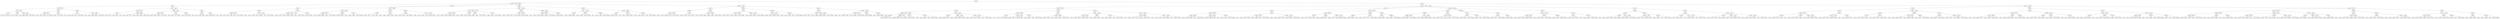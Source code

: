 digraph {
subgraph cluster_6 {
2616
2576
}
subgraph cluster_7 {
5504
}
subgraph cluster_5 {
2767
}
2767->2576
2767->5504
subgraph cluster_9 {
7605
7551
}
subgraph cluster_10 {
9705
9270
}
subgraph cluster_8 {
8919
}
8919->7551
8919->9270
subgraph cluster_12 {
12945
}
subgraph cluster_13 {
15690
15265
}
subgraph cluster_14 {
19157
}
subgraph cluster_11 {
13468
17472
}
17472->15265
17472->19157
13468->12945
13468->15265
subgraph cluster_4 {
6671
11063
}
11063->8919
11063->13468
6671->2767
6671->8919
subgraph cluster_17 {
20521
20221
}
subgraph cluster_18 {
23216
22235
}
subgraph cluster_19 {
24626
}
subgraph cluster_16 {
20898
23278
}
23278->22235
23278->24626
20898->20221
20898->22235
subgraph cluster_21 {
25171
25124
}
subgraph cluster_22 {
27806
27692
26796
}
subgraph cluster_20 {
26363
}
26363->25124
26363->26796
subgraph cluster_15 {
24877
}
24877->20898
24877->26363
subgraph cluster_25 {
32850
32325
29818
}
subgraph cluster_26 {
34694
33884
33159
}
subgraph cluster_24 {
33127
}
33127->29818
33127->33159
subgraph cluster_28 {
36697
}
subgraph cluster_29 {
38442
38048
}
subgraph cluster_30 {
40743
}
subgraph cluster_27 {
37516
38918
}
38918->38048
38918->40743
37516->36697
37516->38048
subgraph cluster_23 {
34696
}
34696->33127
34696->37516
subgraph cluster_3 {
19589
28731
}
28731->24877
28731->34696
19589->6671
19589->24877
subgraph cluster_34 {
45619
43200
42716
}
subgraph cluster_35 {
49993
49924
47884
}
subgraph cluster_33 {
46017
}
46017->42716
46017->47884
subgraph cluster_37 {
60638
59737
55541
}
subgraph cluster_38 {
61356
}
subgraph cluster_36 {
60830
}
60830->55541
60830->61356
subgraph cluster_40 {
65294
63656
}
subgraph cluster_41 {
67128
}
subgraph cluster_39 {
65946
}
65946->63656
65946->67128
subgraph cluster_32 {
52601
61570
}
61570->60830
61570->65946
52601->46017
52601->60830
subgraph cluster_44 {
68983
68929
}
subgraph cluster_45 {
71305
70375
}
subgraph cluster_46 {
74504
74132
}
subgraph cluster_43 {
69948
72610
}
72610->70375
72610->74132
69948->68929
69948->70375
subgraph cluster_48 {
77292
76210
}
subgraph cluster_49 {
78706
78299
}
subgraph cluster_47 {
78123
}
78123->76210
78123->78299
subgraph cluster_51 {
79101
}
subgraph cluster_52 {
83379
83262
80281
}
subgraph cluster_50 {
80126
}
80126->79101
80126->80281
subgraph cluster_42 {
75330
79085
}
79085->78123
79085->80126
75330->69948
75330->78123
subgraph cluster_55 {
84961
}
subgraph cluster_56 {
88359
88091
}
subgraph cluster_54 {
86025
}
86025->84961
86025->88091
subgraph cluster_58 {
90390
}
subgraph cluster_59 {
95051
92258
92241
}
subgraph cluster_57 {
92145
}
92145->90390
92145->92241
subgraph cluster_53 {
89641
}
89641->86025
89641->92145
subgraph cluster_31 {
67918
83404
}
83404->75330
83404->89641
67918->52601
67918->75330
subgraph cluster_2 {
40987
}
40987->19589
40987->67918
subgraph cluster_64 {
97779
97644
}
subgraph cluster_65 {
99717
99551
99431
}
subgraph cluster_66 {
102700
102257
101902
}
subgraph cluster_63 {
98084
100958
}
100958->99431
100958->101902
98084->97644
98084->99431
subgraph cluster_68 {
106701
106376
}
subgraph cluster_69 {
111662
111568
108583
}
subgraph cluster_70 {
115132
113065
}
subgraph cluster_67 {
107565
112619
}
112619->108583
112619->113065
107565->106376
107565->108583
subgraph cluster_62 {
105536
}
105536->98084
105536->107565
subgraph cluster_73 {
115880
115613
}
subgraph cluster_74 {
118055
}
subgraph cluster_75 {
121128
119655
118976
}
subgraph cluster_76 {
122110
}
subgraph cluster_72 {
116258
118521
121225
}
121225->118976
121225->122110
118521->118055
118521->118976
116258->115613
116258->118055
subgraph cluster_78 {
126854
}
subgraph cluster_79 {
128127
128022
}
subgraph cluster_77 {
127915
}
127915->126854
127915->128022
subgraph cluster_71 {
124007
}
124007->116258
124007->127915
subgraph cluster_61 {
115544
}
115544->105536
115544->124007
subgraph cluster_83 {
129385
}
subgraph cluster_84 {
132176
130504
130063
}
subgraph cluster_85 {
133824
}
subgraph cluster_82 {
129938
132779
}
132779->130063
132779->133824
129938->129385
129938->130063
subgraph cluster_87 {
135303
}
subgraph cluster_88 {
139373
138412
135988
}
subgraph cluster_86 {
135593
}
135593->135303
135593->135988
subgraph cluster_90 {
140854
139789
}
subgraph cluster_91 {
142556
}
subgraph cluster_89 {
141277
}
141277->139789
141277->142556
subgraph cluster_81 {
133897
139736
}
139736->135593
139736->141277
133897->129938
133897->135593
subgraph cluster_94 {
147505
146775
145304
}
subgraph cluster_95 {
152616
150293
148578
}
subgraph cluster_93 {
147688
}
147688->145304
147688->148578
subgraph cluster_97 {
160595
}
subgraph cluster_98 {
163382
162939
}
subgraph cluster_96 {
161614
}
161614->160595
161614->162939
subgraph cluster_92 {
160434
}
160434->147688
160434->161614
subgraph cluster_101 {
165370
164390
164340
}
subgraph cluster_102 {
169077
168580
166945
}
subgraph cluster_100 {
166690
}
166690->164340
166690->166945
subgraph cluster_104 {
171551
170795
}
subgraph cluster_105 {
172586
}
subgraph cluster_106 {
175217
174912
}
subgraph cluster_103 {
172142
173334
}
173334->172586
173334->174912
172142->170795
172142->172586
subgraph cluster_99 {
169467
}
169467->166690
169467->172142
subgraph cluster_80 {
142667
163485
}
163485->160434
163485->169467
142667->133897
142667->160434
subgraph cluster_60 {
128394
}
128394->115544
128394->142667
subgraph cluster_111 {
178296
177853
}
subgraph cluster_112 {
180590
}
subgraph cluster_113 {
181709
180848
}
subgraph cluster_110 {
180225
180798
}
180798->180590
180798->180848
180225->177853
180225->180590
subgraph cluster_115 {
184021
182868
}
subgraph cluster_116 {
184935
}
subgraph cluster_114 {
184118
}
184118->182868
184118->184935
subgraph cluster_118 {
186117
186057
185966
}
subgraph cluster_119 {
190599
187392
}
subgraph cluster_117 {
186323
}
186323->185966
186323->187392
subgraph cluster_121 {
194976
193434
}
subgraph cluster_122 {
195592
195281
}
subgraph cluster_120 {
195170
}
195170->193434
195170->195281
subgraph cluster_109 {
181792
185454
192770
}
192770->186323
192770->195170
185454->184118
185454->186323
181792->180225
181792->184118
subgraph cluster_125 {
197670
197235
196931
}
subgraph cluster_126 {
199405
}
subgraph cluster_124 {
198007
}
198007->196931
198007->199405
subgraph cluster_128 {
199705
}
subgraph cluster_129 {
203603
202526
202083
}
subgraph cluster_127 {
200184
}
200184->199705
200184->202083
subgraph cluster_123 {
199433
}
199433->198007
199433->200184
subgraph cluster_132 {
204021
}
subgraph cluster_133 {
208329
}
subgraph cluster_131 {
206979
}
206979->204021
206979->208329
subgraph cluster_135 {
214421
209829
}
subgraph cluster_136 {
219778
}
subgraph cluster_134 {
219571
}
219571->209829
219571->219778
subgraph cluster_138 {
222555
}
subgraph cluster_139 {
226628
224710
}
subgraph cluster_137 {
223970
}
223970->222555
223970->224710
subgraph cluster_130 {
209544
220932
}
220932->219571
220932->223970
209544->206979
209544->219571
subgraph cluster_108 {
196337
203879
}
203879->199433
203879->209544
196337->181792
196337->199433
subgraph cluster_143 {
229893
}
subgraph cluster_144 {
231657
230906
}
subgraph cluster_142 {
230375
}
230375->229893
230375->230906
subgraph cluster_146 {
233182
232395
}
subgraph cluster_147 {
237680
235277
234926
}
subgraph cluster_145 {
234429
}
234429->232395
234429->234926
subgraph cluster_149 {
242157
239239
}
subgraph cluster_150 {
242983
}
subgraph cluster_148 {
242663
}
242663->239239
242663->242983
subgraph cluster_141 {
231776
237795
}
237795->234429
237795->242663
231776->230375
231776->234429
subgraph cluster_153 {
243292
}
subgraph cluster_154 {
248315
244748
244531
}
subgraph cluster_152 {
243851
}
243851->243292
243851->244531
subgraph cluster_156 {
252857
}
subgraph cluster_157 {
255203
254328
253724
}
subgraph cluster_155 {
253440
}
253440->252857
253440->253724
subgraph cluster_159 {
258493
257913
257354
}
subgraph cluster_160 {
265789
264508
262193
}
subgraph cluster_158 {
261459
}
261459->257354
261459->262193
subgraph cluster_151 {
248877
256625
}
256625->253440
256625->261459
248877->243851
248877->253440
subgraph cluster_140 {
243291
}
243291->231776
243291->248877
subgraph cluster_107 {
228972
}
228972->196337
228972->243291
subgraph cluster_165 {
269818
}
subgraph cluster_166 {
275585
271147
}
subgraph cluster_167 {
276439
275740
}
subgraph cluster_164 {
269907
275642
}
275642->271147
275642->275740
269907->269818
269907->271147
subgraph cluster_169 {
277022
276681
}
subgraph cluster_170 {
279001
277801
}
subgraph cluster_168 {
277528
}
277528->276681
277528->277801
subgraph cluster_163 {
276506
}
276506->269907
276506->277528
subgraph cluster_173 {
283393
281507
}
subgraph cluster_174 {
284039
}
subgraph cluster_172 {
283764
}
283764->281507
283764->284039
subgraph cluster_176 {
286268
285564
}
subgraph cluster_177 {
287760
}
subgraph cluster_175 {
287003
}
287003->285564
287003->287760
subgraph cluster_171 {
284522
}
284522->283764
284522->287003
subgraph cluster_162 {
279861
}
279861->276506
279861->284522
subgraph cluster_181 {
292352
291350
289110
}
subgraph cluster_182 {
295460
294473
}
subgraph cluster_183 {
298511
298095
}
subgraph cluster_180 {
293447
296838
}
296838->294473
296838->298095
293447->289110
293447->294473
subgraph cluster_185 {
300180
}
subgraph cluster_186 {
302283
301196
}
subgraph cluster_187 {
305662
}
subgraph cluster_184 {
300199
303728
}
303728->301196
303728->305662
300199->300180
300199->301196
subgraph cluster_179 {
300074
}
300074->293447
300074->300199
subgraph cluster_190 {
310880
308284
}
subgraph cluster_191 {
313656
}
subgraph cluster_192 {
315310
315250
315223
}
subgraph cluster_189 {
312626
314505
}
314505->313656
314505->315223
312626->308284
312626->313656
subgraph cluster_194 {
317598
316921
316340
}
subgraph cluster_195 {
318569
}
subgraph cluster_193 {
318523
}
318523->316340
318523->318569
subgraph cluster_188 {
315339
}
315339->312626
315339->318523
subgraph cluster_178 {
305718
}
305718->300074
305718->315339
subgraph cluster_199 {
323312
322195
321427
}
subgraph cluster_200 {
325913
}
subgraph cluster_198 {
324496
}
324496->321427
324496->325913
subgraph cluster_202 {
326586
}
subgraph cluster_203 {
331471
330023
}
subgraph cluster_204 {
335077
334596
332036
}
subgraph cluster_201 {
329174
331553
}
331553->330023
331553->332036
329174->326586
329174->330023
subgraph cluster_197 {
326131
}
326131->324496
326131->329174
subgraph cluster_207 {
337043
336872
336388
}
subgraph cluster_208 {
340253
339182
}
subgraph cluster_209 {
342390
}
subgraph cluster_206 {
338933
341661
}
341661->339182
341661->342390
338933->336388
338933->339182
subgraph cluster_211 {
343128
}
subgraph cluster_212 {
356244
349360
}
subgraph cluster_210 {
344596
}
344596->343128
344596->349360
subgraph cluster_214 {
358876
}
subgraph cluster_215 {
360811
360802
}
subgraph cluster_213 {
360123
}
360123->358876
360123->360802
subgraph cluster_205 {
342954
356533
}
356533->344596
356533->360123
342954->338933
342954->344596
subgraph cluster_196 {
335412
}
335412->326131
335412->342954
subgraph cluster_161 {
288821
319497
}
319497->305718
319497->335412
288821->279861
288821->305718
subgraph cluster_1 {
97629
177816
269766
}
269766->228972
269766->288821
177816->128394
177816->228972
97629->40987
97629->128394
subgraph cluster_222 {
361448
}
subgraph cluster_223 {
363711
363607
}
subgraph cluster_221 {
362356
}
362356->361448
362356->363607
subgraph cluster_225 {
369041
}
subgraph cluster_226 {
371313
369709
}
subgraph cluster_227 {
373882
}
subgraph cluster_224 {
369429
372814
}
372814->369709
372814->373882
369429->369041
369429->369709
subgraph cluster_229 {
377087
}
subgraph cluster_230 {
380371
379983
378301
}
subgraph cluster_228 {
377735
}
377735->377087
377735->378301
subgraph cluster_232 {
387922
386907
382493
}
subgraph cluster_233 {
390553
390433
}
subgraph cluster_231 {
389099
}
389099->382493
389099->390433
subgraph cluster_220 {
364853
374161
381592
}
381592->377735
381592->389099
374161->369429
374161->377735
364853->362356
364853->369429
subgraph cluster_236 {
393456
}
subgraph cluster_237 {
398256
397913
}
subgraph cluster_235 {
395669
}
395669->393456
395669->397913
subgraph cluster_239 {
398811
}
subgraph cluster_240 {
403317
}
subgraph cluster_241 {
408206
405102
}
subgraph cluster_238 {
399559
403448
}
403448->403317
403448->405102
399559->398811
399559->403317
subgraph cluster_243 {
411530
410854
}
subgraph cluster_244 {
414165
412563
412549
}
subgraph cluster_245 {
417823
417100
416217
}
subgraph cluster_242 {
412200
415405
}
415405->412549
415405->416217
412200->410854
412200->412549
subgraph cluster_234 {
398426
408259
}
408259->399559
408259->412200
398426->395669
398426->399559
subgraph cluster_219 {
391523
}
391523->364853
391523->398426
subgraph cluster_249 {
417872
}
subgraph cluster_250 {
420259
}
subgraph cluster_248 {
418170
}
418170->417872
418170->420259
subgraph cluster_252 {
422448
421966
}
subgraph cluster_253 {
422919
}
subgraph cluster_254 {
424105
423566
}
subgraph cluster_251 {
422719
423008
}
423008->422919
423008->423566
422719->421966
422719->422919
subgraph cluster_256 {
427817
426582
425619
}
subgraph cluster_257 {
430428
}
subgraph cluster_255 {
429497
}
429497->425619
429497->430428
subgraph cluster_247 {
420824
424208
}
424208->422719
424208->429497
420824->418170
420824->422719
subgraph cluster_260 {
433324
431987
431458
}
subgraph cluster_261 {
434199
}
subgraph cluster_259 {
433879
}
433879->431458
433879->434199
subgraph cluster_263 {
439196
436555
}
subgraph cluster_264 {
447631
441101
}
subgraph cluster_262 {
441056
}
441056->436555
441056->441101
subgraph cluster_258 {
434680
}
434680->433879
434680->441056
subgraph cluster_246 {
431287
}
431287->420824
431287->434680
subgraph cluster_268 {
451905
449546
}
subgraph cluster_269 {
453442
}
subgraph cluster_270 {
457032
456415
}
subgraph cluster_267 {
452597
455791
}
455791->453442
455791->456415
452597->449546
452597->453442
subgraph cluster_272 {
460966
}
subgraph cluster_273 {
463407
462314
462147
}
subgraph cluster_271 {
461598
}
461598->460966
461598->462147
subgraph cluster_275 {
467102
466614
465916
}
subgraph cluster_276 {
470655
468371
467633
}
subgraph cluster_274 {
467605
}
467605->465916
467605->467633
subgraph cluster_266 {
458932
463999
}
463999->461598
463999->467605
458932->452597
458932->461598
subgraph cluster_279 {
472157
471540
}
subgraph cluster_280 {
473881
}
subgraph cluster_278 {
472230
}
472230->471540
472230->473881
subgraph cluster_282 {
475232
}
subgraph cluster_283 {
478125
477861
477153
}
subgraph cluster_281 {
475426
}
475426->475232
475426->477153
subgraph cluster_285 {
479457
479440
}
subgraph cluster_286 {
484981
484575
483316
}
subgraph cluster_287 {
487096
486509
}
subgraph cluster_284 {
480247
485489
}
485489->483316
485489->486509
480247->479440
480247->483316
subgraph cluster_277 {
475072
478760
}
478760->475426
478760->480247
475072->472230
475072->475426
subgraph cluster_265 {
471046
}
471046->458932
471046->475072
subgraph cluster_218 {
417862
447818
}
447818->431287
447818->471046
417862->391523
417862->431287
subgraph cluster_292 {
490440
}
subgraph cluster_293 {
492263
492081
491688
}
subgraph cluster_294 {
493004
}
subgraph cluster_291 {
491459
492613
}
492613->491688
492613->493004
491459->490440
491459->491688
subgraph cluster_296 {
494740
}
subgraph cluster_297 {
498936
}
subgraph cluster_298 {
505952
505317
501089
}
subgraph cluster_295 {
497294
500949
}
500949->498936
500949->501089
497294->494740
497294->498936
subgraph cluster_300 {
508199
507408
}
subgraph cluster_301 {
516406
516037
515965
}
subgraph cluster_299 {
509035
}
509035->507408
509035->515965
subgraph cluster_290 {
493335
506683
}
506683->497294
506683->509035
493335->491459
493335->497294
subgraph cluster_304 {
523805
520753
519166
}
subgraph cluster_305 {
530261
530208
529566
}
subgraph cluster_306 {
531990
531886
531828
}
subgraph cluster_303 {
529522
530317
}
530317->529566
530317->531828
529522->519166
529522->529566
subgraph cluster_308 {
537950
537229
535955
}
subgraph cluster_309 {
541106
540888
}
subgraph cluster_310 {
542938
542248
}
subgraph cluster_307 {
540654
542090
}
542090->540888
542090->542248
540654->535955
540654->540888
subgraph cluster_302 {
532565
}
532565->529522
532565->540654
subgraph cluster_289 {
519008
}
519008->493335
519008->532565
subgraph cluster_314 {
544938
544517
}
subgraph cluster_315 {
550950
547272
}
subgraph cluster_313 {
545916
}
545916->544517
545916->547272
subgraph cluster_317 {
553152
}
subgraph cluster_318 {
555298
554444
}
subgraph cluster_316 {
553306
}
553306->553152
553306->554444
subgraph cluster_320 {
558468
556737
}
subgraph cluster_321 {
561206
}
subgraph cluster_322 {
562756
}
subgraph cluster_319 {
558902
561526
}
561526->561206
561526->562756
558902->556737
558902->561206
subgraph cluster_312 {
553102
555976
}
555976->553306
555976->558902
553102->545916
553102->553306
subgraph cluster_325 {
566353
}
subgraph cluster_326 {
567691
567368
567133
}
subgraph cluster_324 {
566588
}
566588->566353
566588->567133
subgraph cluster_328 {
574408
574122
573507
}
subgraph cluster_329 {
578153
}
subgraph cluster_327 {
576127
}
576127->573507
576127->578153
subgraph cluster_323 {
567768
}
567768->566588
567768->576127
subgraph cluster_332 {
582973
}
subgraph cluster_333 {
586951
586081
}
subgraph cluster_331 {
585238
}
585238->582973
585238->586081
subgraph cluster_335 {
587891
587503
}
subgraph cluster_336 {
591236
}
subgraph cluster_334 {
589502
}
589502->587503
589502->591236
subgraph cluster_330 {
587146
}
587146->585238
587146->589502
subgraph cluster_311 {
565745
581016
}
581016->567768
581016->587146
565745->553102
565745->567768
subgraph cluster_288 {
543701
}
543701->519008
543701->565745
subgraph cluster_341 {
592798
}
subgraph cluster_342 {
597173
594698
}
subgraph cluster_343 {
598992
}
subgraph cluster_340 {
592895
597871
}
597871->594698
597871->598992
592895->592798
592895->594698
subgraph cluster_345 {
601698
601211
}
subgraph cluster_346 {
603461
}
subgraph cluster_347 {
607602
606689
}
subgraph cluster_344 {
601722
604383
}
604383->603461
604383->606689
601722->601211
601722->603461
subgraph cluster_339 {
599888
}
599888->592895
599888->601722
subgraph cluster_350 {
610137
610076
}
subgraph cluster_351 {
611173
}
subgraph cluster_349 {
610794
}
610794->610076
610794->611173
subgraph cluster_353 {
612067
611694
}
subgraph cluster_354 {
615819
}
subgraph cluster_352 {
612716
}
612716->611694
612716->615819
subgraph cluster_348 {
611207
}
611207->610794
611207->612716
subgraph cluster_338 {
609355
}
609355->599888
609355->611207
subgraph cluster_358 {
620411
619384
616059
}
subgraph cluster_359 {
622630
}
subgraph cluster_357 {
621000
}
621000->616059
621000->622630
subgraph cluster_361 {
629361
629109
626677
}
subgraph cluster_362 {
631866
}
subgraph cluster_360 {
629827
}
629827->626677
629827->631866
subgraph cluster_356 {
622903
}
622903->621000
622903->629827
subgraph cluster_365 {
637495
634011
632930
}
subgraph cluster_366 {
640758
}
subgraph cluster_364 {
640090
}
640090->632930
640090->640758
subgraph cluster_368 {
644360
}
subgraph cluster_369 {
646812
646662
}
subgraph cluster_367 {
645728
}
645728->644360
645728->646662
subgraph cluster_363 {
644165
}
644165->640090
644165->645728
subgraph cluster_355 {
632447
}
632447->622903
632447->644165
subgraph cluster_373 {
648998
648584
}
subgraph cluster_374 {
650483
}
subgraph cluster_375 {
656831
655033
}
subgraph cluster_372 {
649734
651872
}
651872->650483
651872->655033
649734->648584
649734->650483
subgraph cluster_377 {
660723
660697
657539
}
subgraph cluster_378 {
662993
661628
}
subgraph cluster_376 {
661504
}
661504->657539
661504->661628
subgraph cluster_380 {
668254
667262
}
subgraph cluster_381 {
669079
}
subgraph cluster_379 {
668309
}
668309->667262
668309->669079
subgraph cluster_371 {
657118
666586
}
666586->661504
666586->668309
657118->649734
657118->661504
subgraph cluster_384 {
674041
673154
}
subgraph cluster_385 {
675351
675208
675178
}
subgraph cluster_383 {
674476
}
674476->673154
674476->675178
subgraph cluster_387 {
679388
678370
}
subgraph cluster_388 {
680958
680512
680280
}
subgraph cluster_386 {
680213
}
680213->678370
680213->680280
subgraph cluster_382 {
677511
}
677511->674476
677511->680213
subgraph cluster_370 {
669527
}
669527->657118
669527->677511
subgraph cluster_337 {
616029
648316
}
648316->632447
648316->669527
616029->609355
616029->632447
subgraph cluster_393 {
684286
683653
683543
}
subgraph cluster_394 {
686342
}
subgraph cluster_392 {
684882
}
684882->683543
684882->686342
subgraph cluster_396 {
689762
}
subgraph cluster_397 {
691507
690387
}
subgraph cluster_398 {
693176
}
subgraph cluster_395 {
689777
692135
}
692135->690387
692135->693176
689777->689762
689777->690387
subgraph cluster_391 {
687644
}
687644->684882
687644->689777
subgraph cluster_401 {
697761
697451
}
subgraph cluster_402 {
702766
}
subgraph cluster_403 {
704583
704353
}
subgraph cluster_400 {
701969
703350
}
703350->702766
703350->704353
701969->697451
701969->702766
subgraph cluster_405 {
708645
707996
707690
}
subgraph cluster_406 {
709648
}
subgraph cluster_404 {
708938
}
708938->707690
708938->709648
subgraph cluster_399 {
704646
}
704646->701969
704646->708938
subgraph cluster_390 {
696903
}
696903->687644
696903->704646
subgraph cluster_410 {
712505
710511
}
subgraph cluster_411 {
715074
713772
}
subgraph cluster_409 {
713064
}
713064->710511
713064->713772
subgraph cluster_413 {
716363
}
subgraph cluster_414 {
719097
718793
718073
}
subgraph cluster_415 {
721226
720464
}
subgraph cluster_412 {
717178
719672
}
719672->718073
719672->720464
717178->716363
717178->718073
subgraph cluster_408 {
716199
}
716199->713064
716199->717178
subgraph cluster_418 {
722956
722202
722113
}
subgraph cluster_419 {
724123
}
subgraph cluster_417 {
723591
}
723591->722113
723591->724123
subgraph cluster_421 {
731805
729566
}
subgraph cluster_422 {
732592
}
subgraph cluster_423 {
734149
733416
}
subgraph cluster_420 {
732401
733412
}
733412->732592
733412->733416
732401->729566
732401->732592
subgraph cluster_425 {
734438
734306
}
subgraph cluster_426 {
735879
735687
735034
}
subgraph cluster_427 {
737904
736248
}
subgraph cluster_424 {
734788
735925
}
735925->735034
735925->736248
734788->734306
734788->735034
subgraph cluster_416 {
727009
734231
}
734231->732401
734231->734788
727009->723591
727009->732401
subgraph cluster_407 {
721588
}
721588->716199
721588->727009
subgraph cluster_389 {
710423
}
710423->696903
710423->721588
subgraph cluster_217 {
487727
592525
682748
}
682748->616029
682748->710423
592525->543701
592525->616029
487727->417862
487727->543701
subgraph cluster_433 {
739724
738650
}
subgraph cluster_434 {
742676
742571
741256
}
subgraph cluster_432 {
739939
}
739939->738650
739939->741256
subgraph cluster_436 {
747938
747108
}
subgraph cluster_437 {
751243
749460
}
subgraph cluster_435 {
748370
}
748370->747108
748370->749460
subgraph cluster_439 {
752476
}
subgraph cluster_440 {
752690
}
subgraph cluster_441 {
759195
756536
}
subgraph cluster_438 {
752566
756461
}
756461->752690
756461->756536
752566->752476
752566->752690
subgraph cluster_431 {
745020
752069
}
752069->748370
752069->752566
745020->739939
745020->748370
subgraph cluster_444 {
762738
760632
}
subgraph cluster_445 {
764159
}
subgraph cluster_446 {
767918
766657
766073
}
subgraph cluster_443 {
764023
764420
}
764420->764159
764420->766073
764023->760632
764023->764159
subgraph cluster_448 {
772015
}
subgraph cluster_449 {
772792
772174
}
subgraph cluster_447 {
772088
}
772088->772015
772088->772174
subgraph cluster_442 {
768776
}
768776->764023
768776->772088
subgraph cluster_430 {
760541
}
760541->745020
760541->768776
subgraph cluster_453 {
776236
775677
}
subgraph cluster_454 {
777329
776866
}
subgraph cluster_452 {
776714
}
776714->775677
776714->776866
subgraph cluster_456 {
782001
780388
779428
}
subgraph cluster_457 {
789149
786657
785417
}
subgraph cluster_455 {
785158
}
785158->779428
785158->785417
subgraph cluster_451 {
778405
}
778405->776714
778405->785158
subgraph cluster_460 {
795515
795492
793099
}
subgraph cluster_461 {
796120
}
subgraph cluster_462 {
803025
802901
}
subgraph cluster_459 {
796020
800457
}
800457->796120
800457->802901
796020->793099
796020->796120
subgraph cluster_464 {
805128
803111
}
subgraph cluster_465 {
807635
807094
}
subgraph cluster_463 {
805956
}
805956->803111
805956->807094
subgraph cluster_458 {
803046
}
803046->796020
803046->805956
subgraph cluster_468 {
811678
809488
}
subgraph cluster_469 {
812533
}
subgraph cluster_467 {
812036
}
812036->809488
812036->812533
subgraph cluster_471 {
814422
814232
813801
}
subgraph cluster_472 {
817237
816892
}
subgraph cluster_473 {
817945
817915
817869
}
subgraph cluster_470 {
815820
817283
}
817283->816892
817283->817869
815820->813801
815820->816892
subgraph cluster_466 {
812744
}
812744->812036
812744->815820
subgraph cluster_450 {
789392
807933
}
807933->803046
807933->812744
789392->778405
789392->803046
subgraph cluster_429 {
772833
}
772833->760541
772833->789392
subgraph cluster_478 {
819864
819517
818697
}
subgraph cluster_479 {
822033
822004
}
subgraph cluster_480 {
826306
825780
824127
}
subgraph cluster_477 {
820177
822834
}
822834->822004
822834->824127
820177->818697
820177->822004
subgraph cluster_482 {
830661
}
subgraph cluster_483 {
830972
830923
}
subgraph cluster_481 {
830912
}
830912->830661
830912->830923
subgraph cluster_485 {
832581
}
subgraph cluster_486 {
834344
834005
}
subgraph cluster_484 {
833028
}
833028->832581
833028->834005
subgraph cluster_476 {
828445
832218
}
832218->830912
832218->833028
828445->820177
828445->830912
subgraph cluster_489 {
836445
836437
835652
}
subgraph cluster_490 {
839405
839044
}
subgraph cluster_488 {
837968
}
837968->835652
837968->839044
subgraph cluster_492 {
844348
843432
}
subgraph cluster_493 {
846467
845837
845347
}
subgraph cluster_491 {
844572
}
844572->843432
844572->845347
subgraph cluster_495 {
850271
}
subgraph cluster_496 {
856468
856166
852528
}
subgraph cluster_494 {
851571
}
851571->850271
851571->852528
subgraph cluster_487 {
839569
849494
}
849494->844572
849494->851571
839569->837968
839569->844572
subgraph cluster_475 {
834451
}
834451->828445
834451->839569
subgraph cluster_500 {
859570
}
subgraph cluster_501 {
864011
862948
862276
}
subgraph cluster_499 {
861262
}
861262->859570
861262->862276
subgraph cluster_503 {
866674
866309
}
subgraph cluster_504 {
867759
}
subgraph cluster_502 {
867265
}
867265->866309
867265->867759
subgraph cluster_506 {
869611
869304
}
subgraph cluster_507 {
872452
872123
871885
}
subgraph cluster_505 {
870720
}
870720->869304
870720->871885
subgraph cluster_498 {
865220
868896
}
868896->867265
868896->870720
865220->861262
865220->867265
subgraph cluster_510 {
874893
}
subgraph cluster_511 {
877507
}
subgraph cluster_512 {
883048
882059
878584
}
subgraph cluster_509 {
876660
878553
}
878553->877507
878553->878584
876660->874893
876660->877507
subgraph cluster_514 {
886208
885890
885855
}
subgraph cluster_515 {
888238
}
subgraph cluster_513 {
887826
}
887826->885855
887826->888238
subgraph cluster_517 {
891599
890917
890375
}
subgraph cluster_518 {
894086
}
subgraph cluster_516 {
893583
}
893583->890375
893583->894086
subgraph cluster_508 {
884808
889164
}
889164->887826
889164->893583
884808->876660
884808->887826
subgraph cluster_497 {
874085
}
874085->865220
874085->884808
subgraph cluster_474 {
859527
}
859527->834451
859527->874085
subgraph cluster_523 {
900332
897506
}
subgraph cluster_524 {
901987
900549
900517
}
subgraph cluster_525 {
904124
903078
902126
}
subgraph cluster_522 {
900488
902021
}
902021->900517
902021->902126
900488->897506
900488->900517
subgraph cluster_527 {
904407
}
subgraph cluster_528 {
907653
907473
906395
}
subgraph cluster_526 {
906251
}
906251->904407
906251->906395
subgraph cluster_530 {
908931
}
subgraph cluster_531 {
910521
910438
}
subgraph cluster_529 {
909300
}
909300->908931
909300->910438
subgraph cluster_521 {
904399
908581
}
908581->906251
908581->909300
904399->900488
904399->906251
subgraph cluster_534 {
912820
912395
}
subgraph cluster_535 {
914754
914602
913173
}
subgraph cluster_536 {
915545
}
subgraph cluster_533 {
913034
915503
}
915503->913173
915503->915545
913034->912395
913034->913173
subgraph cluster_538 {
917665
917613
917489
}
subgraph cluster_539 {
918750
918288
}
subgraph cluster_537 {
918259
}
918259->917489
918259->918288
subgraph cluster_541 {
921591
920502
}
subgraph cluster_542 {
922704
922578
}
subgraph cluster_543 {
923933
}
subgraph cluster_540 {
922166
923311
}
923311->922578
923311->923933
922166->920502
922166->922578
subgraph cluster_532 {
915952
919978
}
919978->918259
919978->922166
915952->913034
915952->918259
subgraph cluster_546 {
924527
}
subgraph cluster_547 {
927200
926257
}
subgraph cluster_545 {
925759
}
925759->924527
925759->926257
subgraph cluster_549 {
928802
}
subgraph cluster_550 {
929919
}
subgraph cluster_551 {
932880
931420
}
subgraph cluster_548 {
929056
930837
}
930837->929919
930837->931420
929056->928802
929056->929919
subgraph cluster_553 {
933850
}
subgraph cluster_554 {
938106
937836
935655
}
subgraph cluster_552 {
934354
}
934354->933850
934354->935655
subgraph cluster_544 {
927554
933762
}
933762->929056
933762->934354
927554->925759
927554->929056
subgraph cluster_520 {
910817
924518
}
924518->915952
924518->927554
910817->904399
910817->915952
subgraph cluster_558 {
939791
938755
}
subgraph cluster_559 {
941658
}
subgraph cluster_557 {
941159
}
941159->938755
941159->941658
subgraph cluster_561 {
944540
944479
}
subgraph cluster_562 {
948913
948256
}
subgraph cluster_560 {
948101
}
948101->944479
948101->948256
subgraph cluster_556 {
943295
}
943295->941159
943295->948101
subgraph cluster_565 {
955773
952564
949809
}
subgraph cluster_566 {
960389
958236
957145
}
subgraph cluster_564 {
956022
}
956022->949809
956022->957145
subgraph cluster_568 {
965891
965228
964483
}
subgraph cluster_569 {
966740
}
subgraph cluster_570 {
969864
967915
}
subgraph cluster_567 {
966111
967072
}
967072->966740
967072->967915
966111->964483
966111->966740
subgraph cluster_563 {
962427
}
962427->956022
962427->966111
subgraph cluster_555 {
949595
}
949595->943295
949595->962427
subgraph cluster_574 {
970896
970794
}
subgraph cluster_575 {
973512
973508
}
subgraph cluster_576 {
977211
974457
}
subgraph cluster_573 {
972520
973678
}
973678->973508
973678->974457
972520->970794
972520->973508
subgraph cluster_578 {
977646
977556
}
subgraph cluster_579 {
978334
}
subgraph cluster_577 {
978297
}
978297->977556
978297->978334
subgraph cluster_581 {
982647
982143
982106
}
subgraph cluster_582 {
985027
984145
}
subgraph cluster_580 {
983230
}
983230->982106
983230->984145
subgraph cluster_572 {
977457
979102
}
979102->978297
979102->983230
977457->972520
977457->978297
subgraph cluster_585 {
985838
}
subgraph cluster_586 {
993020
988364
986396
}
subgraph cluster_584 {
985916
}
985916->985838
985916->986396
subgraph cluster_588 {
999050
997941
996740
}
subgraph cluster_589 {
999382
}
subgraph cluster_587 {
999270
}
999270->996740
999270->999382
subgraph cluster_583 {
993445
}
993445->985916
993445->999270
subgraph cluster_571 {
985689
}
985689->977457
985689->993445
subgraph cluster_519 {
938343
970526
}
970526->949595
970526->985689
938343->910817
938343->949595
subgraph cluster_428 {
818421
895489
}
895489->859527
895489->938343
818421->772833
818421->859527
subgraph cluster_216 {
737930
}
737930->487727
737930->818421
subgraph cluster_0 {
361364
}
361364->97629
361364->737930
}
